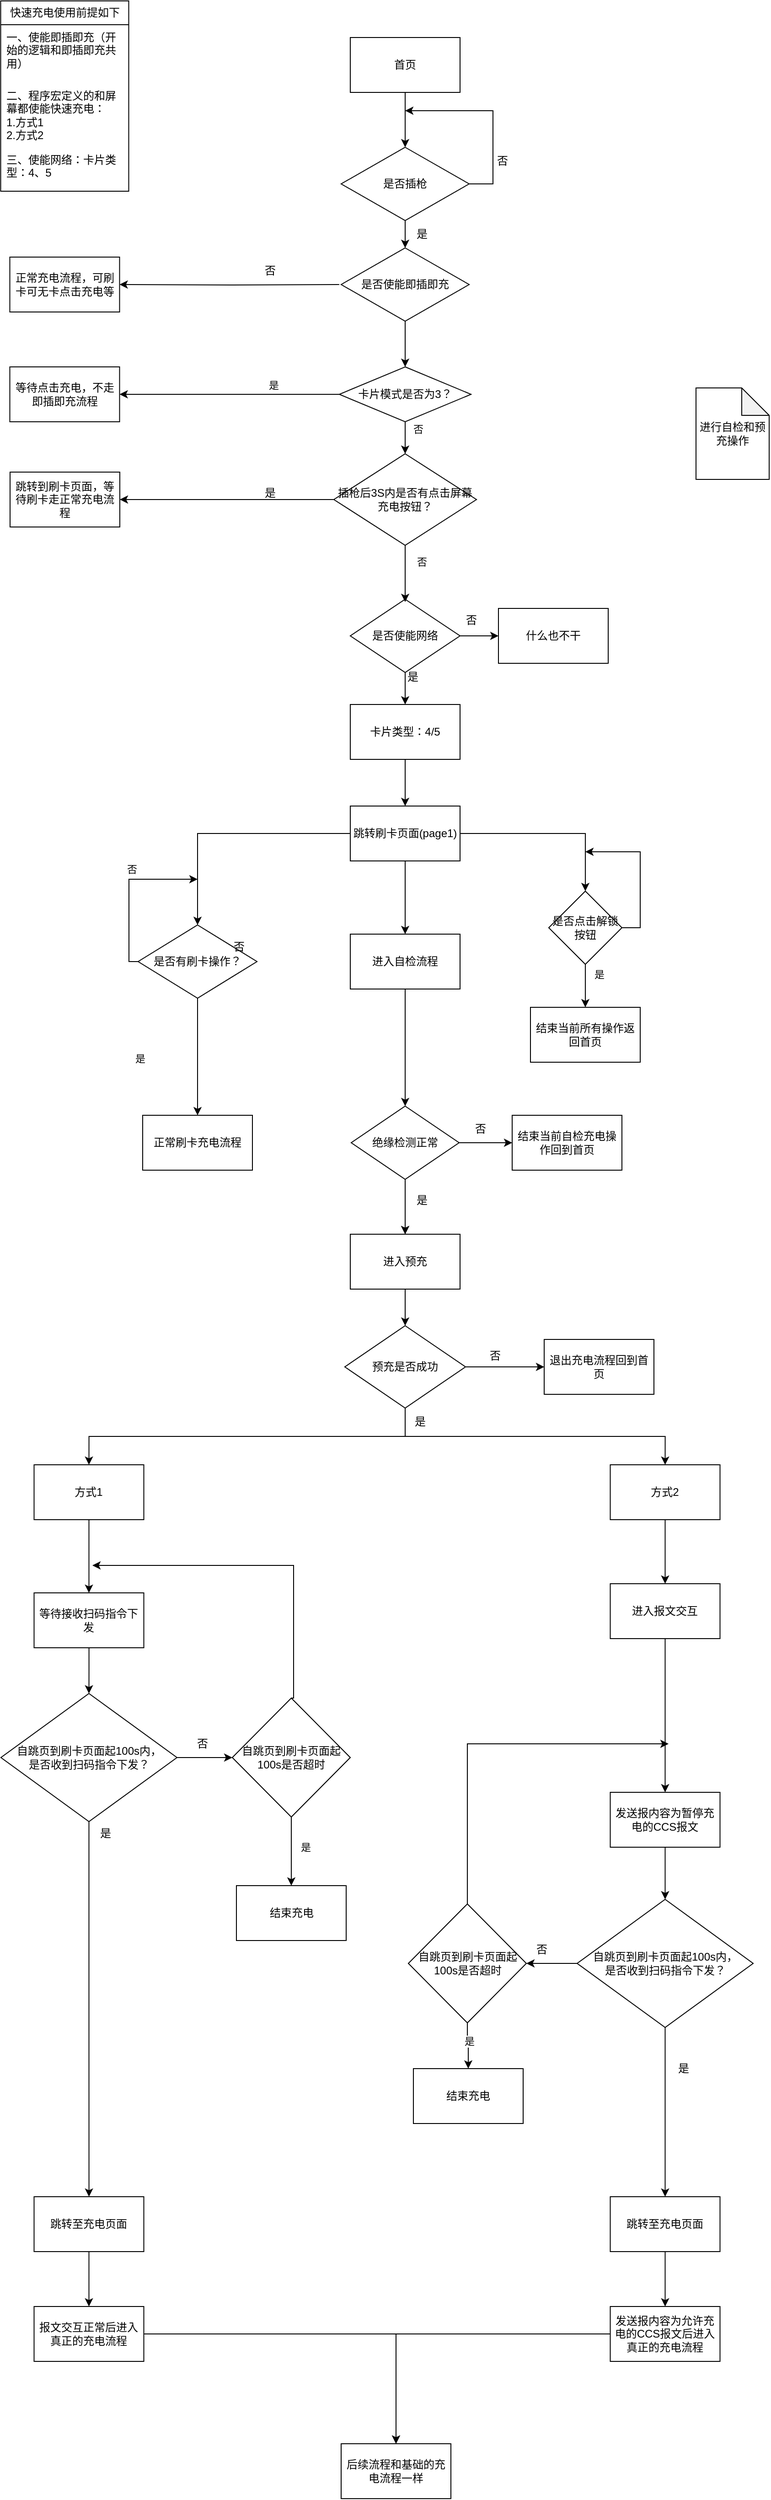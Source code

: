 <mxfile version="26.1.0">
  <diagram name="第 1 页" id="_wxlxbOuwD2xel54f2Es">
    <mxGraphModel dx="2209" dy="1054" grid="1" gridSize="10" guides="1" tooltips="1" connect="1" arrows="1" fold="1" page="1" pageScale="1" pageWidth="827" pageHeight="1169" math="0" shadow="0">
      <root>
        <mxCell id="0" />
        <mxCell id="1" parent="0" />
        <mxCell id="zf2HrxrqcfnrQOqgLEEx-1" value="快速充电使用前提如下" style="swimlane;fontStyle=0;childLayout=stackLayout;horizontal=1;startSize=26;fillColor=none;horizontalStack=0;resizeParent=1;resizeParentMax=0;resizeLast=0;collapsible=1;marginBottom=0;whiteSpace=wrap;html=1;" parent="1" vertex="1">
          <mxGeometry x="-0.25" width="140" height="208" as="geometry" />
        </mxCell>
        <mxCell id="zf2HrxrqcfnrQOqgLEEx-3" value="一、使能即插即充（开始的逻辑和即插即充共用）" style="text;strokeColor=none;fillColor=none;align=left;verticalAlign=top;spacingLeft=4;spacingRight=4;overflow=hidden;rotatable=0;points=[[0,0.5],[1,0.5]];portConstraint=eastwest;whiteSpace=wrap;html=1;" parent="zf2HrxrqcfnrQOqgLEEx-1" vertex="1">
          <mxGeometry y="26" width="140" height="64" as="geometry" />
        </mxCell>
        <mxCell id="zf2HrxrqcfnrQOqgLEEx-54" value="二、程序宏定义的和屏幕都使能快速充电：&lt;div&gt;1.方式1&lt;/div&gt;&lt;div&gt;2.方式2&lt;/div&gt;" style="text;strokeColor=none;fillColor=none;align=left;verticalAlign=top;spacingLeft=4;spacingRight=4;overflow=hidden;rotatable=0;points=[[0,0.5],[1,0.5]];portConstraint=eastwest;whiteSpace=wrap;html=1;" parent="zf2HrxrqcfnrQOqgLEEx-1" vertex="1">
          <mxGeometry y="90" width="140" height="70" as="geometry" />
        </mxCell>
        <mxCell id="zf2HrxrqcfnrQOqgLEEx-6" value="三、使能网络：卡片类型：4、5" style="text;strokeColor=none;fillColor=none;align=left;verticalAlign=top;spacingLeft=4;spacingRight=4;overflow=hidden;rotatable=0;points=[[0,0.5],[1,0.5]];portConstraint=eastwest;whiteSpace=wrap;html=1;" parent="zf2HrxrqcfnrQOqgLEEx-1" vertex="1">
          <mxGeometry y="160" width="140" height="48" as="geometry" />
        </mxCell>
        <mxCell id="zf2HrxrqcfnrQOqgLEEx-10" value="首页" style="rounded=0;whiteSpace=wrap;html=1;" parent="1" vertex="1">
          <mxGeometry x="382" y="40" width="120" height="60" as="geometry" />
        </mxCell>
        <mxCell id="zf2HrxrqcfnrQOqgLEEx-11" value="" style="edgeStyle=orthogonalEdgeStyle;rounded=0;orthogonalLoop=1;jettySize=auto;html=1;exitX=0.5;exitY=1;exitDx=0;exitDy=0;" parent="1" source="zf2HrxrqcfnrQOqgLEEx-10" target="zf2HrxrqcfnrQOqgLEEx-47" edge="1">
          <mxGeometry relative="1" as="geometry">
            <mxPoint x="442" y="200" as="sourcePoint" />
          </mxGeometry>
        </mxCell>
        <mxCell id="zf2HrxrqcfnrQOqgLEEx-12" value="" style="edgeStyle=orthogonalEdgeStyle;rounded=0;orthogonalLoop=1;jettySize=auto;html=1;" parent="1" source="zf2HrxrqcfnrQOqgLEEx-14" target="zf2HrxrqcfnrQOqgLEEx-16" edge="1">
          <mxGeometry relative="1" as="geometry" />
        </mxCell>
        <mxCell id="zf2HrxrqcfnrQOqgLEEx-13" value="" style="edgeStyle=orthogonalEdgeStyle;rounded=0;orthogonalLoop=1;jettySize=auto;html=1;" parent="1" source="zf2HrxrqcfnrQOqgLEEx-14" target="zf2HrxrqcfnrQOqgLEEx-18" edge="1">
          <mxGeometry relative="1" as="geometry" />
        </mxCell>
        <mxCell id="zf2HrxrqcfnrQOqgLEEx-14" value="是否使能网络" style="rhombus;whiteSpace=wrap;html=1;rounded=0;" parent="1" vertex="1">
          <mxGeometry x="382" y="654" width="120" height="80" as="geometry" />
        </mxCell>
        <mxCell id="zf2HrxrqcfnrQOqgLEEx-16" value="什么也不干" style="rounded=0;whiteSpace=wrap;html=1;" parent="1" vertex="1">
          <mxGeometry x="544" y="664" width="120" height="60" as="geometry" />
        </mxCell>
        <mxCell id="zf2HrxrqcfnrQOqgLEEx-17" value="" style="edgeStyle=orthogonalEdgeStyle;rounded=0;orthogonalLoop=1;jettySize=auto;html=1;entryX=0.5;entryY=0;entryDx=0;entryDy=0;" parent="1" edge="1">
          <mxGeometry relative="1" as="geometry">
            <mxPoint x="442.0" y="880" as="targetPoint" />
            <mxPoint x="442.0" y="810" as="sourcePoint" />
          </mxGeometry>
        </mxCell>
        <mxCell id="zf2HrxrqcfnrQOqgLEEx-18" value="卡片类型：4/5" style="whiteSpace=wrap;html=1;rounded=0;" parent="1" vertex="1">
          <mxGeometry x="382" y="769" width="120" height="60" as="geometry" />
        </mxCell>
        <mxCell id="zf2HrxrqcfnrQOqgLEEx-19" value="否" style="text;html=1;align=center;verticalAlign=middle;resizable=0;points=[];autosize=1;strokeColor=none;fillColor=none;" parent="1" vertex="1">
          <mxGeometry x="494" y="662" width="40" height="30" as="geometry" />
        </mxCell>
        <mxCell id="zf2HrxrqcfnrQOqgLEEx-20" value="是" style="text;html=1;align=center;verticalAlign=middle;resizable=0;points=[];autosize=1;strokeColor=none;fillColor=none;" parent="1" vertex="1">
          <mxGeometry x="430" y="724" width="40" height="30" as="geometry" />
        </mxCell>
        <mxCell id="zf2HrxrqcfnrQOqgLEEx-64" value="" style="edgeStyle=orthogonalEdgeStyle;rounded=0;orthogonalLoop=1;jettySize=auto;html=1;" parent="1" source="zf2HrxrqcfnrQOqgLEEx-28" target="zf2HrxrqcfnrQOqgLEEx-63" edge="1">
          <mxGeometry relative="1" as="geometry" />
        </mxCell>
        <mxCell id="zf2HrxrqcfnrQOqgLEEx-72" value="" style="edgeStyle=orthogonalEdgeStyle;rounded=0;orthogonalLoop=1;jettySize=auto;html=1;" parent="1" source="zf2HrxrqcfnrQOqgLEEx-28" target="zf2HrxrqcfnrQOqgLEEx-71" edge="1">
          <mxGeometry relative="1" as="geometry" />
        </mxCell>
        <mxCell id="zf2HrxrqcfnrQOqgLEEx-75" value="" style="edgeStyle=orthogonalEdgeStyle;rounded=0;orthogonalLoop=1;jettySize=auto;html=1;" parent="1" source="zf2HrxrqcfnrQOqgLEEx-28" target="zf2HrxrqcfnrQOqgLEEx-74" edge="1">
          <mxGeometry relative="1" as="geometry" />
        </mxCell>
        <mxCell id="zf2HrxrqcfnrQOqgLEEx-28" value="跳转刷卡页面(page1)" style="whiteSpace=wrap;html=1;rounded=0;" parent="1" vertex="1">
          <mxGeometry x="382" y="880" width="120" height="60" as="geometry" />
        </mxCell>
        <mxCell id="zf2HrxrqcfnrQOqgLEEx-30" value="&lt;br&gt;&lt;div&gt;&lt;br&gt;&lt;/div&gt;" style="text;html=1;align=center;verticalAlign=middle;resizable=0;points=[];autosize=1;strokeColor=none;fillColor=none;" parent="1" vertex="1">
          <mxGeometry x="478" y="789" width="20" height="40" as="geometry" />
        </mxCell>
        <mxCell id="zf2HrxrqcfnrQOqgLEEx-32" value="" style="edgeStyle=orthogonalEdgeStyle;rounded=0;orthogonalLoop=1;jettySize=auto;html=1;" parent="1" source="zf2HrxrqcfnrQOqgLEEx-36" target="zf2HrxrqcfnrQOqgLEEx-37" edge="1">
          <mxGeometry relative="1" as="geometry" />
        </mxCell>
        <mxCell id="zf2HrxrqcfnrQOqgLEEx-33" value="是" style="edgeLabel;html=1;align=center;verticalAlign=middle;resizable=0;points=[];" parent="zf2HrxrqcfnrQOqgLEEx-32" vertex="1" connectable="0">
          <mxGeometry x="-0.431" y="-4" relative="1" as="geometry">
            <mxPoint x="-4" y="-6" as="offset" />
          </mxGeometry>
        </mxCell>
        <mxCell id="zf2HrxrqcfnrQOqgLEEx-34" value="" style="edgeStyle=orthogonalEdgeStyle;rounded=0;orthogonalLoop=1;jettySize=auto;html=1;" parent="1" source="zf2HrxrqcfnrQOqgLEEx-36" target="zf2HrxrqcfnrQOqgLEEx-41" edge="1">
          <mxGeometry relative="1" as="geometry" />
        </mxCell>
        <mxCell id="zf2HrxrqcfnrQOqgLEEx-35" value="否" style="edgeLabel;html=1;align=center;verticalAlign=middle;resizable=0;points=[];" parent="zf2HrxrqcfnrQOqgLEEx-34" vertex="1" connectable="0">
          <mxGeometry x="-0.64" y="4" relative="1" as="geometry">
            <mxPoint x="10" as="offset" />
          </mxGeometry>
        </mxCell>
        <mxCell id="zf2HrxrqcfnrQOqgLEEx-36" value="卡片模式是否为3？" style="rhombus;whiteSpace=wrap;html=1;rounded=0;" parent="1" vertex="1">
          <mxGeometry x="370" y="400" width="144" height="60" as="geometry" />
        </mxCell>
        <mxCell id="zf2HrxrqcfnrQOqgLEEx-37" value="等待点击充电，不走即插即充流程" style="whiteSpace=wrap;html=1;rounded=0;" parent="1" vertex="1">
          <mxGeometry x="9.75" y="400" width="120" height="60" as="geometry" />
        </mxCell>
        <mxCell id="zf2HrxrqcfnrQOqgLEEx-38" value="" style="edgeStyle=orthogonalEdgeStyle;rounded=0;orthogonalLoop=1;jettySize=auto;html=1;exitX=0;exitY=0.5;exitDx=0;exitDy=0;" parent="1" source="zf2HrxrqcfnrQOqgLEEx-41" target="zf2HrxrqcfnrQOqgLEEx-42" edge="1">
          <mxGeometry relative="1" as="geometry">
            <mxPoint x="366" y="555" as="sourcePoint" />
            <Array as="points" />
          </mxGeometry>
        </mxCell>
        <mxCell id="zf2HrxrqcfnrQOqgLEEx-39" style="edgeStyle=orthogonalEdgeStyle;rounded=0;orthogonalLoop=1;jettySize=auto;html=1;entryX=0.5;entryY=0.075;entryDx=0;entryDy=0;entryPerimeter=0;" parent="1" edge="1">
          <mxGeometry relative="1" as="geometry">
            <mxPoint x="442" y="657" as="targetPoint" />
            <mxPoint x="442" y="592" as="sourcePoint" />
          </mxGeometry>
        </mxCell>
        <mxCell id="zf2HrxrqcfnrQOqgLEEx-40" value="否" style="edgeLabel;html=1;align=center;verticalAlign=middle;resizable=0;points=[];" parent="zf2HrxrqcfnrQOqgLEEx-39" vertex="1" connectable="0">
          <mxGeometry x="-0.361" y="2" relative="1" as="geometry">
            <mxPoint x="16" as="offset" />
          </mxGeometry>
        </mxCell>
        <mxCell id="zf2HrxrqcfnrQOqgLEEx-41" value="插枪后3S内是否有点击屏幕充电按钮？" style="rhombus;whiteSpace=wrap;html=1;rounded=0;" parent="1" vertex="1">
          <mxGeometry x="364" y="495" width="156" height="100" as="geometry" />
        </mxCell>
        <mxCell id="zf2HrxrqcfnrQOqgLEEx-42" value="跳转到刷卡页面，等待刷卡走正常充电流程" style="whiteSpace=wrap;html=1;rounded=0;" parent="1" vertex="1">
          <mxGeometry x="10" y="515" width="120" height="60" as="geometry" />
        </mxCell>
        <mxCell id="zf2HrxrqcfnrQOqgLEEx-43" value="是" style="text;html=1;align=center;verticalAlign=middle;resizable=0;points=[];autosize=1;strokeColor=none;fillColor=none;" parent="1" vertex="1">
          <mxGeometry x="274" y="523" width="40" height="30" as="geometry" />
        </mxCell>
        <mxCell id="zf2HrxrqcfnrQOqgLEEx-44" value="" style="edgeStyle=orthogonalEdgeStyle;rounded=0;orthogonalLoop=1;jettySize=auto;html=1;entryX=0.5;entryY=0;entryDx=0;entryDy=0;" parent="1" source="zf2HrxrqcfnrQOqgLEEx-47" edge="1">
          <mxGeometry relative="1" as="geometry">
            <mxPoint x="442" y="270" as="targetPoint" />
          </mxGeometry>
        </mxCell>
        <mxCell id="zf2HrxrqcfnrQOqgLEEx-45" style="edgeStyle=orthogonalEdgeStyle;rounded=0;orthogonalLoop=1;jettySize=auto;html=1;exitX=1;exitY=0.5;exitDx=0;exitDy=0;" parent="1" source="zf2HrxrqcfnrQOqgLEEx-47" edge="1">
          <mxGeometry relative="1" as="geometry">
            <mxPoint x="442" y="120" as="targetPoint" />
            <Array as="points">
              <mxPoint x="538" y="200" />
              <mxPoint x="538" y="120" />
            </Array>
          </mxGeometry>
        </mxCell>
        <mxCell id="zf2HrxrqcfnrQOqgLEEx-46" value="" style="edgeStyle=orthogonalEdgeStyle;rounded=0;orthogonalLoop=1;jettySize=auto;html=1;" parent="1" target="zf2HrxrqcfnrQOqgLEEx-49" edge="1">
          <mxGeometry relative="1" as="geometry">
            <mxPoint x="370" y="310" as="sourcePoint" />
          </mxGeometry>
        </mxCell>
        <mxCell id="zf2HrxrqcfnrQOqgLEEx-47" value="是否插枪" style="rhombus;whiteSpace=wrap;html=1;rounded=0;" parent="1" vertex="1">
          <mxGeometry x="372" y="160" width="140" height="80" as="geometry" />
        </mxCell>
        <mxCell id="zf2HrxrqcfnrQOqgLEEx-48" value="是" style="text;html=1;align=center;verticalAlign=middle;resizable=0;points=[];autosize=1;strokeColor=none;fillColor=none;" parent="1" vertex="1">
          <mxGeometry x="440" y="240" width="40" height="30" as="geometry" />
        </mxCell>
        <mxCell id="zf2HrxrqcfnrQOqgLEEx-49" value="正常充电流程，可刷卡可无卡点击充电等" style="whiteSpace=wrap;html=1;rounded=0;" parent="1" vertex="1">
          <mxGeometry x="9.75" y="280" width="120" height="60" as="geometry" />
        </mxCell>
        <mxCell id="zf2HrxrqcfnrQOqgLEEx-50" value="否" style="text;html=1;align=center;verticalAlign=middle;resizable=0;points=[];autosize=1;strokeColor=none;fillColor=none;" parent="1" vertex="1">
          <mxGeometry x="274" y="280" width="40" height="30" as="geometry" />
        </mxCell>
        <mxCell id="zf2HrxrqcfnrQOqgLEEx-51" style="edgeStyle=orthogonalEdgeStyle;rounded=0;orthogonalLoop=1;jettySize=auto;html=1;entryX=0.5;entryY=0;entryDx=0;entryDy=0;" parent="1" source="zf2HrxrqcfnrQOqgLEEx-52" target="zf2HrxrqcfnrQOqgLEEx-36" edge="1">
          <mxGeometry relative="1" as="geometry" />
        </mxCell>
        <mxCell id="zf2HrxrqcfnrQOqgLEEx-52" value="是否使能即插即充" style="rhombus;whiteSpace=wrap;html=1;rounded=0;" parent="1" vertex="1">
          <mxGeometry x="372" y="270" width="140" height="80" as="geometry" />
        </mxCell>
        <mxCell id="zf2HrxrqcfnrQOqgLEEx-53" value="否" style="text;html=1;align=center;verticalAlign=middle;resizable=0;points=[];autosize=1;strokeColor=none;fillColor=none;" parent="1" vertex="1">
          <mxGeometry x="528" y="160" width="40" height="30" as="geometry" />
        </mxCell>
        <mxCell id="zf2HrxrqcfnrQOqgLEEx-58" value="进行自检和预充操作" style="shape=note;whiteSpace=wrap;html=1;backgroundOutline=1;darkOpacity=0.05;" parent="1" vertex="1">
          <mxGeometry x="760" y="423" width="80" height="100" as="geometry" />
        </mxCell>
        <mxCell id="grQIQOn9JKOV-cUVF6TH-13" value="" style="edgeStyle=orthogonalEdgeStyle;rounded=0;orthogonalLoop=1;jettySize=auto;html=1;" edge="1" parent="1" source="zf2HrxrqcfnrQOqgLEEx-61" target="grQIQOn9JKOV-cUVF6TH-12">
          <mxGeometry relative="1" as="geometry" />
        </mxCell>
        <mxCell id="grQIQOn9JKOV-cUVF6TH-45" style="edgeStyle=orthogonalEdgeStyle;rounded=0;orthogonalLoop=1;jettySize=auto;html=1;exitX=1;exitY=0.5;exitDx=0;exitDy=0;entryX=0;entryY=0.5;entryDx=0;entryDy=0;" edge="1" parent="1" source="zf2HrxrqcfnrQOqgLEEx-61" target="grQIQOn9JKOV-cUVF6TH-44">
          <mxGeometry relative="1" as="geometry" />
        </mxCell>
        <mxCell id="zf2HrxrqcfnrQOqgLEEx-61" value="自跳页到刷卡页面起100s内，&lt;div&gt;是否收到扫码指令下发？&lt;/div&gt;" style="rhombus;whiteSpace=wrap;html=1;rounded=0;" parent="1" vertex="1">
          <mxGeometry y="1850" width="192.5" height="140" as="geometry" />
        </mxCell>
        <mxCell id="zf2HrxrqcfnrQOqgLEEx-66" value="" style="edgeStyle=orthogonalEdgeStyle;rounded=0;orthogonalLoop=1;jettySize=auto;html=1;exitX=0;exitY=0.5;exitDx=0;exitDy=0;" parent="1" source="zf2HrxrqcfnrQOqgLEEx-63" edge="1">
          <mxGeometry relative="1" as="geometry">
            <Array as="points">
              <mxPoint x="140" y="1050" />
              <mxPoint x="140" y="960" />
            </Array>
            <mxPoint x="215" y="960" as="targetPoint" />
          </mxGeometry>
        </mxCell>
        <mxCell id="zf2HrxrqcfnrQOqgLEEx-82" value="否" style="edgeLabel;html=1;align=center;verticalAlign=middle;resizable=0;points=[];" parent="zf2HrxrqcfnrQOqgLEEx-66" vertex="1" connectable="0">
          <mxGeometry x="0.123" y="-3" relative="1" as="geometry">
            <mxPoint y="-13" as="offset" />
          </mxGeometry>
        </mxCell>
        <mxCell id="zf2HrxrqcfnrQOqgLEEx-68" value="" style="edgeStyle=orthogonalEdgeStyle;rounded=0;orthogonalLoop=1;jettySize=auto;html=1;entryX=0.5;entryY=0;entryDx=0;entryDy=0;exitX=0.5;exitY=1;exitDx=0;exitDy=0;" parent="1" source="zf2HrxrqcfnrQOqgLEEx-63" target="zf2HrxrqcfnrQOqgLEEx-67" edge="1">
          <mxGeometry relative="1" as="geometry">
            <Array as="points">
              <mxPoint x="215" y="1208" />
            </Array>
          </mxGeometry>
        </mxCell>
        <mxCell id="zf2HrxrqcfnrQOqgLEEx-70" value="是" style="edgeLabel;html=1;align=center;verticalAlign=middle;resizable=0;points=[];" parent="zf2HrxrqcfnrQOqgLEEx-68" vertex="1" connectable="0">
          <mxGeometry x="-0.235" y="3" relative="1" as="geometry">
            <mxPoint x="-66" y="17" as="offset" />
          </mxGeometry>
        </mxCell>
        <mxCell id="zf2HrxrqcfnrQOqgLEEx-63" value="是否有刷卡操作？" style="rhombus;whiteSpace=wrap;html=1;rounded=0;" parent="1" vertex="1">
          <mxGeometry x="150" y="1010" width="130" height="80" as="geometry" />
        </mxCell>
        <mxCell id="zf2HrxrqcfnrQOqgLEEx-67" value="正常刷卡充电流程" style="whiteSpace=wrap;html=1;rounded=0;" parent="1" vertex="1">
          <mxGeometry x="155" y="1218" width="120" height="60" as="geometry" />
        </mxCell>
        <mxCell id="zf2HrxrqcfnrQOqgLEEx-69" value="否" style="text;html=1;align=center;verticalAlign=middle;resizable=0;points=[];autosize=1;strokeColor=none;fillColor=none;" parent="1" vertex="1">
          <mxGeometry x="240" y="1019" width="40" height="30" as="geometry" />
        </mxCell>
        <mxCell id="grQIQOn9JKOV-cUVF6TH-59" value="" style="edgeStyle=orthogonalEdgeStyle;rounded=0;orthogonalLoop=1;jettySize=auto;html=1;" edge="1" parent="1" source="zf2HrxrqcfnrQOqgLEEx-71" target="grQIQOn9JKOV-cUVF6TH-58">
          <mxGeometry relative="1" as="geometry" />
        </mxCell>
        <mxCell id="grQIQOn9JKOV-cUVF6TH-60" value="是" style="edgeLabel;html=1;align=center;verticalAlign=middle;resizable=0;points=[];" vertex="1" connectable="0" parent="grQIQOn9JKOV-cUVF6TH-59">
          <mxGeometry x="-0.535" y="2" relative="1" as="geometry">
            <mxPoint x="13" as="offset" />
          </mxGeometry>
        </mxCell>
        <mxCell id="grQIQOn9JKOV-cUVF6TH-61" style="edgeStyle=orthogonalEdgeStyle;rounded=0;orthogonalLoop=1;jettySize=auto;html=1;exitX=1;exitY=0.5;exitDx=0;exitDy=0;" edge="1" parent="1" source="zf2HrxrqcfnrQOqgLEEx-71">
          <mxGeometry relative="1" as="geometry">
            <mxPoint x="639.0" y="930" as="targetPoint" />
            <Array as="points">
              <mxPoint x="699" y="1013" />
              <mxPoint x="699" y="930" />
            </Array>
          </mxGeometry>
        </mxCell>
        <mxCell id="zf2HrxrqcfnrQOqgLEEx-71" value="是否点击解锁按钮" style="rhombus;whiteSpace=wrap;html=1;rounded=0;" parent="1" vertex="1">
          <mxGeometry x="599" y="973" width="80" height="80" as="geometry" />
        </mxCell>
        <mxCell id="zf2HrxrqcfnrQOqgLEEx-77" value="" style="edgeStyle=orthogonalEdgeStyle;rounded=0;orthogonalLoop=1;jettySize=auto;html=1;" parent="1" source="zf2HrxrqcfnrQOqgLEEx-74" target="zf2HrxrqcfnrQOqgLEEx-76" edge="1">
          <mxGeometry relative="1" as="geometry" />
        </mxCell>
        <mxCell id="zf2HrxrqcfnrQOqgLEEx-74" value="进入自检流程" style="whiteSpace=wrap;html=1;rounded=0;" parent="1" vertex="1">
          <mxGeometry x="382" y="1020" width="120" height="60" as="geometry" />
        </mxCell>
        <mxCell id="zf2HrxrqcfnrQOqgLEEx-79" value="" style="edgeStyle=orthogonalEdgeStyle;rounded=0;orthogonalLoop=1;jettySize=auto;html=1;" parent="1" source="zf2HrxrqcfnrQOqgLEEx-76" target="zf2HrxrqcfnrQOqgLEEx-78" edge="1">
          <mxGeometry relative="1" as="geometry" />
        </mxCell>
        <mxCell id="zf2HrxrqcfnrQOqgLEEx-85" value="" style="edgeStyle=orthogonalEdgeStyle;rounded=0;orthogonalLoop=1;jettySize=auto;html=1;" parent="1" source="zf2HrxrqcfnrQOqgLEEx-76" target="zf2HrxrqcfnrQOqgLEEx-84" edge="1">
          <mxGeometry relative="1" as="geometry" />
        </mxCell>
        <mxCell id="grQIQOn9JKOV-cUVF6TH-1" value="" style="edgeStyle=orthogonalEdgeStyle;rounded=0;orthogonalLoop=1;jettySize=auto;html=1;" edge="1" parent="1" source="zf2HrxrqcfnrQOqgLEEx-76" target="zf2HrxrqcfnrQOqgLEEx-78">
          <mxGeometry relative="1" as="geometry" />
        </mxCell>
        <mxCell id="zf2HrxrqcfnrQOqgLEEx-76" value="绝缘检测正常" style="rhombus;whiteSpace=wrap;html=1;rounded=0;" parent="1" vertex="1">
          <mxGeometry x="383" y="1208" width="118" height="80" as="geometry" />
        </mxCell>
        <mxCell id="zf2HrxrqcfnrQOqgLEEx-87" value="" style="edgeStyle=orthogonalEdgeStyle;rounded=0;orthogonalLoop=1;jettySize=auto;html=1;" parent="1" source="zf2HrxrqcfnrQOqgLEEx-78" target="zf2HrxrqcfnrQOqgLEEx-86" edge="1">
          <mxGeometry relative="1" as="geometry" />
        </mxCell>
        <mxCell id="zf2HrxrqcfnrQOqgLEEx-78" value="进入预充" style="whiteSpace=wrap;html=1;rounded=0;" parent="1" vertex="1">
          <mxGeometry x="382" y="1348" width="120" height="60" as="geometry" />
        </mxCell>
        <mxCell id="zf2HrxrqcfnrQOqgLEEx-84" value="结束当前自检充电操作回到首页" style="whiteSpace=wrap;html=1;rounded=0;" parent="1" vertex="1">
          <mxGeometry x="559" y="1218" width="120" height="60" as="geometry" />
        </mxCell>
        <mxCell id="grQIQOn9JKOV-cUVF6TH-6" value="" style="edgeStyle=orthogonalEdgeStyle;rounded=0;orthogonalLoop=1;jettySize=auto;html=1;exitX=0.5;exitY=1;exitDx=0;exitDy=0;" edge="1" parent="1" source="grQIQOn9JKOV-cUVF6TH-20" target="grQIQOn9JKOV-cUVF6TH-5">
          <mxGeometry relative="1" as="geometry">
            <mxPoint x="273.5" y="1700" as="sourcePoint" />
          </mxGeometry>
        </mxCell>
        <mxCell id="grQIQOn9JKOV-cUVF6TH-10" value="" style="edgeStyle=orthogonalEdgeStyle;rounded=0;orthogonalLoop=1;jettySize=auto;html=1;" edge="1" parent="1" source="zf2HrxrqcfnrQOqgLEEx-86" target="grQIQOn9JKOV-cUVF6TH-9">
          <mxGeometry relative="1" as="geometry" />
        </mxCell>
        <mxCell id="grQIQOn9JKOV-cUVF6TH-21" style="edgeStyle=orthogonalEdgeStyle;rounded=0;orthogonalLoop=1;jettySize=auto;html=1;exitX=0.5;exitY=1;exitDx=0;exitDy=0;entryX=0.5;entryY=0;entryDx=0;entryDy=0;" edge="1" parent="1" source="zf2HrxrqcfnrQOqgLEEx-86" target="grQIQOn9JKOV-cUVF6TH-20">
          <mxGeometry relative="1" as="geometry" />
        </mxCell>
        <mxCell id="grQIQOn9JKOV-cUVF6TH-23" style="edgeStyle=orthogonalEdgeStyle;rounded=0;orthogonalLoop=1;jettySize=auto;html=1;entryX=0.5;entryY=0;entryDx=0;entryDy=0;exitX=0.5;exitY=1;exitDx=0;exitDy=0;" edge="1" parent="1" source="zf2HrxrqcfnrQOqgLEEx-86" target="grQIQOn9JKOV-cUVF6TH-22">
          <mxGeometry relative="1" as="geometry" />
        </mxCell>
        <mxCell id="zf2HrxrqcfnrQOqgLEEx-86" value="预充是否成功" style="rhombus;whiteSpace=wrap;html=1;rounded=0;" parent="1" vertex="1">
          <mxGeometry x="376" y="1448" width="132" height="90" as="geometry" />
        </mxCell>
        <mxCell id="grQIQOn9JKOV-cUVF6TH-2" value="是" style="text;html=1;align=center;verticalAlign=middle;resizable=0;points=[];autosize=1;strokeColor=none;fillColor=none;" vertex="1" parent="1">
          <mxGeometry x="440" y="1296" width="40" height="30" as="geometry" />
        </mxCell>
        <mxCell id="grQIQOn9JKOV-cUVF6TH-3" value="否" style="text;html=1;align=center;verticalAlign=middle;resizable=0;points=[];autosize=1;strokeColor=none;fillColor=none;" vertex="1" parent="1">
          <mxGeometry x="504" y="1218" width="40" height="30" as="geometry" />
        </mxCell>
        <mxCell id="grQIQOn9JKOV-cUVF6TH-7" value="" style="edgeStyle=orthogonalEdgeStyle;rounded=0;orthogonalLoop=1;jettySize=auto;html=1;" edge="1" parent="1" source="grQIQOn9JKOV-cUVF6TH-5" target="zf2HrxrqcfnrQOqgLEEx-61">
          <mxGeometry relative="1" as="geometry" />
        </mxCell>
        <mxCell id="grQIQOn9JKOV-cUVF6TH-5" value="等待接收扫码指令下发" style="whiteSpace=wrap;html=1;rounded=0;" vertex="1" parent="1">
          <mxGeometry x="36.25" y="1740" width="120" height="60" as="geometry" />
        </mxCell>
        <mxCell id="grQIQOn9JKOV-cUVF6TH-8" value="是" style="text;html=1;align=center;verticalAlign=middle;resizable=0;points=[];autosize=1;strokeColor=none;fillColor=none;" vertex="1" parent="1">
          <mxGeometry x="438" y="1538" width="40" height="30" as="geometry" />
        </mxCell>
        <mxCell id="grQIQOn9JKOV-cUVF6TH-9" value="退出充电流程回到首页" style="whiteSpace=wrap;html=1;rounded=0;" vertex="1" parent="1">
          <mxGeometry x="594" y="1463" width="120" height="60" as="geometry" />
        </mxCell>
        <mxCell id="grQIQOn9JKOV-cUVF6TH-11" value="否" style="text;html=1;align=center;verticalAlign=middle;resizable=0;points=[];autosize=1;strokeColor=none;fillColor=none;" vertex="1" parent="1">
          <mxGeometry x="520" y="1466" width="40" height="30" as="geometry" />
        </mxCell>
        <mxCell id="grQIQOn9JKOV-cUVF6TH-53" value="" style="edgeStyle=orthogonalEdgeStyle;rounded=0;orthogonalLoop=1;jettySize=auto;html=1;" edge="1" parent="1" source="grQIQOn9JKOV-cUVF6TH-12" target="grQIQOn9JKOV-cUVF6TH-52">
          <mxGeometry relative="1" as="geometry" />
        </mxCell>
        <mxCell id="grQIQOn9JKOV-cUVF6TH-12" value="跳转至充电页面" style="whiteSpace=wrap;html=1;rounded=0;" vertex="1" parent="1">
          <mxGeometry x="36.25" y="2400" width="120" height="60" as="geometry" />
        </mxCell>
        <mxCell id="grQIQOn9JKOV-cUVF6TH-18" value="是" style="text;html=1;align=center;verticalAlign=middle;resizable=0;points=[];autosize=1;strokeColor=none;fillColor=none;" vertex="1" parent="1">
          <mxGeometry x="93.75" y="1988" width="40" height="30" as="geometry" />
        </mxCell>
        <mxCell id="grQIQOn9JKOV-cUVF6TH-19" value="否" style="text;html=1;align=center;verticalAlign=middle;resizable=0;points=[];autosize=1;strokeColor=none;fillColor=none;" vertex="1" parent="1">
          <mxGeometry x="200" y="1890" width="40" height="30" as="geometry" />
        </mxCell>
        <mxCell id="grQIQOn9JKOV-cUVF6TH-20" value="方式1" style="rounded=0;whiteSpace=wrap;html=1;" vertex="1" parent="1">
          <mxGeometry x="36.25" y="1600" width="120" height="60" as="geometry" />
        </mxCell>
        <mxCell id="grQIQOn9JKOV-cUVF6TH-25" value="" style="edgeStyle=orthogonalEdgeStyle;rounded=0;orthogonalLoop=1;jettySize=auto;html=1;" edge="1" parent="1" source="grQIQOn9JKOV-cUVF6TH-22" target="grQIQOn9JKOV-cUVF6TH-24">
          <mxGeometry relative="1" as="geometry" />
        </mxCell>
        <mxCell id="grQIQOn9JKOV-cUVF6TH-22" value="方式2" style="rounded=0;whiteSpace=wrap;html=1;" vertex="1" parent="1">
          <mxGeometry x="666.25" y="1600" width="120" height="60" as="geometry" />
        </mxCell>
        <mxCell id="grQIQOn9JKOV-cUVF6TH-27" value="" style="edgeStyle=orthogonalEdgeStyle;rounded=0;orthogonalLoop=1;jettySize=auto;html=1;" edge="1" parent="1" source="grQIQOn9JKOV-cUVF6TH-24" target="grQIQOn9JKOV-cUVF6TH-26">
          <mxGeometry relative="1" as="geometry" />
        </mxCell>
        <mxCell id="grQIQOn9JKOV-cUVF6TH-24" value="进入报文交互" style="whiteSpace=wrap;html=1;rounded=0;" vertex="1" parent="1">
          <mxGeometry x="666.25" y="1730" width="120" height="60" as="geometry" />
        </mxCell>
        <mxCell id="grQIQOn9JKOV-cUVF6TH-29" value="" style="edgeStyle=orthogonalEdgeStyle;rounded=0;orthogonalLoop=1;jettySize=auto;html=1;entryX=0.5;entryY=0;entryDx=0;entryDy=0;" edge="1" parent="1" source="grQIQOn9JKOV-cUVF6TH-26" target="grQIQOn9JKOV-cUVF6TH-30">
          <mxGeometry relative="1" as="geometry">
            <mxPoint x="706.13" y="2075" as="targetPoint" />
          </mxGeometry>
        </mxCell>
        <mxCell id="grQIQOn9JKOV-cUVF6TH-26" value="发送报内容为暂停充电的CCS报文" style="whiteSpace=wrap;html=1;rounded=0;" vertex="1" parent="1">
          <mxGeometry x="666.25" y="1958" width="120" height="60" as="geometry" />
        </mxCell>
        <mxCell id="grQIQOn9JKOV-cUVF6TH-39" style="edgeStyle=orthogonalEdgeStyle;rounded=0;orthogonalLoop=1;jettySize=auto;html=1;exitX=0;exitY=0.5;exitDx=0;exitDy=0;entryX=1;entryY=0.5;entryDx=0;entryDy=0;" edge="1" parent="1" source="grQIQOn9JKOV-cUVF6TH-30" target="grQIQOn9JKOV-cUVF6TH-38">
          <mxGeometry relative="1" as="geometry" />
        </mxCell>
        <mxCell id="grQIQOn9JKOV-cUVF6TH-51" style="edgeStyle=orthogonalEdgeStyle;rounded=0;orthogonalLoop=1;jettySize=auto;html=1;exitX=0.5;exitY=1;exitDx=0;exitDy=0;entryX=0.5;entryY=0;entryDx=0;entryDy=0;" edge="1" parent="1" source="grQIQOn9JKOV-cUVF6TH-30" target="grQIQOn9JKOV-cUVF6TH-36">
          <mxGeometry relative="1" as="geometry" />
        </mxCell>
        <mxCell id="grQIQOn9JKOV-cUVF6TH-30" value="自跳页到刷卡页面起100s内，&lt;div&gt;是否收到扫码指令下发？&lt;/div&gt;" style="rhombus;whiteSpace=wrap;html=1;rounded=0;" vertex="1" parent="1">
          <mxGeometry x="630" y="2075" width="192.5" height="140" as="geometry" />
        </mxCell>
        <mxCell id="grQIQOn9JKOV-cUVF6TH-32" value="否" style="text;html=1;align=center;verticalAlign=middle;resizable=0;points=[];autosize=1;strokeColor=none;fillColor=none;" vertex="1" parent="1">
          <mxGeometry x="571" y="2115" width="40" height="30" as="geometry" />
        </mxCell>
        <mxCell id="grQIQOn9JKOV-cUVF6TH-35" value="是" style="text;html=1;align=center;verticalAlign=middle;resizable=0;points=[];autosize=1;strokeColor=none;fillColor=none;" vertex="1" parent="1">
          <mxGeometry x="726.13" y="2245" width="40" height="30" as="geometry" />
        </mxCell>
        <mxCell id="grQIQOn9JKOV-cUVF6TH-54" value="" style="edgeStyle=orthogonalEdgeStyle;rounded=0;orthogonalLoop=1;jettySize=auto;html=1;" edge="1" parent="1" source="grQIQOn9JKOV-cUVF6TH-36" target="grQIQOn9JKOV-cUVF6TH-50">
          <mxGeometry relative="1" as="geometry" />
        </mxCell>
        <mxCell id="grQIQOn9JKOV-cUVF6TH-36" value="跳转至充电页面" style="whiteSpace=wrap;html=1;rounded=0;" vertex="1" parent="1">
          <mxGeometry x="666.25" y="2400" width="120" height="60" as="geometry" />
        </mxCell>
        <mxCell id="grQIQOn9JKOV-cUVF6TH-41" value="" style="edgeStyle=orthogonalEdgeStyle;rounded=0;orthogonalLoop=1;jettySize=auto;html=1;" edge="1" parent="1" source="grQIQOn9JKOV-cUVF6TH-38" target="grQIQOn9JKOV-cUVF6TH-40">
          <mxGeometry relative="1" as="geometry" />
        </mxCell>
        <mxCell id="grQIQOn9JKOV-cUVF6TH-42" value="是" style="edgeLabel;html=1;align=center;verticalAlign=middle;resizable=0;points=[];" vertex="1" connectable="0" parent="grQIQOn9JKOV-cUVF6TH-41">
          <mxGeometry x="-0.245" y="2" relative="1" as="geometry">
            <mxPoint as="offset" />
          </mxGeometry>
        </mxCell>
        <mxCell id="grQIQOn9JKOV-cUVF6TH-43" style="edgeStyle=orthogonalEdgeStyle;rounded=0;orthogonalLoop=1;jettySize=auto;html=1;exitX=0.5;exitY=0;exitDx=0;exitDy=0;" edge="1" parent="1" source="grQIQOn9JKOV-cUVF6TH-38">
          <mxGeometry relative="1" as="geometry">
            <mxPoint x="730" y="1905" as="targetPoint" />
            <mxPoint x="503" y="2080" as="sourcePoint" />
            <Array as="points">
              <mxPoint x="510" y="2080" />
              <mxPoint x="510" y="1905" />
            </Array>
          </mxGeometry>
        </mxCell>
        <mxCell id="grQIQOn9JKOV-cUVF6TH-38" value="自跳页到刷卡页面起100s是否超时" style="rhombus;whiteSpace=wrap;html=1;" vertex="1" parent="1">
          <mxGeometry x="445.5" y="2080" width="129" height="130" as="geometry" />
        </mxCell>
        <mxCell id="grQIQOn9JKOV-cUVF6TH-40" value="结束充电" style="whiteSpace=wrap;html=1;" vertex="1" parent="1">
          <mxGeometry x="451" y="2260" width="120" height="60" as="geometry" />
        </mxCell>
        <mxCell id="grQIQOn9JKOV-cUVF6TH-49" style="edgeStyle=orthogonalEdgeStyle;rounded=0;orthogonalLoop=1;jettySize=auto;html=1;exitX=0.5;exitY=0;exitDx=0;exitDy=0;" edge="1" parent="1" source="grQIQOn9JKOV-cUVF6TH-44">
          <mxGeometry relative="1" as="geometry">
            <mxPoint x="100" y="1710" as="targetPoint" />
            <mxPoint x="330.5" y="1855" as="sourcePoint" />
            <Array as="points">
              <mxPoint x="320" y="1855" />
              <mxPoint x="320" y="1710" />
            </Array>
          </mxGeometry>
        </mxCell>
        <mxCell id="grQIQOn9JKOV-cUVF6TH-44" value="自跳页到刷卡页面起100s是否超时" style="rhombus;whiteSpace=wrap;html=1;" vertex="1" parent="1">
          <mxGeometry x="253" y="1855" width="129" height="130" as="geometry" />
        </mxCell>
        <mxCell id="grQIQOn9JKOV-cUVF6TH-46" value="" style="edgeStyle=orthogonalEdgeStyle;rounded=0;orthogonalLoop=1;jettySize=auto;html=1;exitX=0.5;exitY=1;exitDx=0;exitDy=0;" edge="1" parent="1" target="grQIQOn9JKOV-cUVF6TH-48" source="grQIQOn9JKOV-cUVF6TH-44">
          <mxGeometry relative="1" as="geometry">
            <mxPoint x="338.5" y="1985" as="sourcePoint" />
          </mxGeometry>
        </mxCell>
        <mxCell id="grQIQOn9JKOV-cUVF6TH-47" value="是" style="edgeLabel;html=1;align=center;verticalAlign=middle;resizable=0;points=[];" vertex="1" connectable="0" parent="grQIQOn9JKOV-cUVF6TH-46">
          <mxGeometry x="-0.245" y="2" relative="1" as="geometry">
            <mxPoint x="13" y="4" as="offset" />
          </mxGeometry>
        </mxCell>
        <mxCell id="grQIQOn9JKOV-cUVF6TH-48" value="结束充电" style="whiteSpace=wrap;html=1;" vertex="1" parent="1">
          <mxGeometry x="257.5" y="2060" width="120" height="60" as="geometry" />
        </mxCell>
        <mxCell id="grQIQOn9JKOV-cUVF6TH-57" style="edgeStyle=orthogonalEdgeStyle;rounded=0;orthogonalLoop=1;jettySize=auto;html=1;" edge="1" parent="1" source="grQIQOn9JKOV-cUVF6TH-50" target="grQIQOn9JKOV-cUVF6TH-55">
          <mxGeometry relative="1" as="geometry" />
        </mxCell>
        <mxCell id="grQIQOn9JKOV-cUVF6TH-50" value="发送报内容为允许充电的CCS报文后进入真正的充电流程" style="whiteSpace=wrap;html=1;rounded=0;" vertex="1" parent="1">
          <mxGeometry x="666.25" y="2520" width="120" height="60" as="geometry" />
        </mxCell>
        <mxCell id="grQIQOn9JKOV-cUVF6TH-56" value="" style="edgeStyle=orthogonalEdgeStyle;rounded=0;orthogonalLoop=1;jettySize=auto;html=1;" edge="1" parent="1" source="grQIQOn9JKOV-cUVF6TH-52" target="grQIQOn9JKOV-cUVF6TH-55">
          <mxGeometry relative="1" as="geometry" />
        </mxCell>
        <mxCell id="grQIQOn9JKOV-cUVF6TH-52" value="报文交互正常后进入真正的充电流程" style="whiteSpace=wrap;html=1;rounded=0;" vertex="1" parent="1">
          <mxGeometry x="36.25" y="2520" width="120" height="60" as="geometry" />
        </mxCell>
        <mxCell id="grQIQOn9JKOV-cUVF6TH-55" value="后续流程和基础的充电流程一样" style="whiteSpace=wrap;html=1;rounded=0;" vertex="1" parent="1">
          <mxGeometry x="372" y="2670" width="120" height="60" as="geometry" />
        </mxCell>
        <mxCell id="grQIQOn9JKOV-cUVF6TH-58" value="结束当前所有操作返回首页" style="whiteSpace=wrap;html=1;rounded=0;" vertex="1" parent="1">
          <mxGeometry x="579" y="1100" width="120" height="60" as="geometry" />
        </mxCell>
      </root>
    </mxGraphModel>
  </diagram>
</mxfile>
